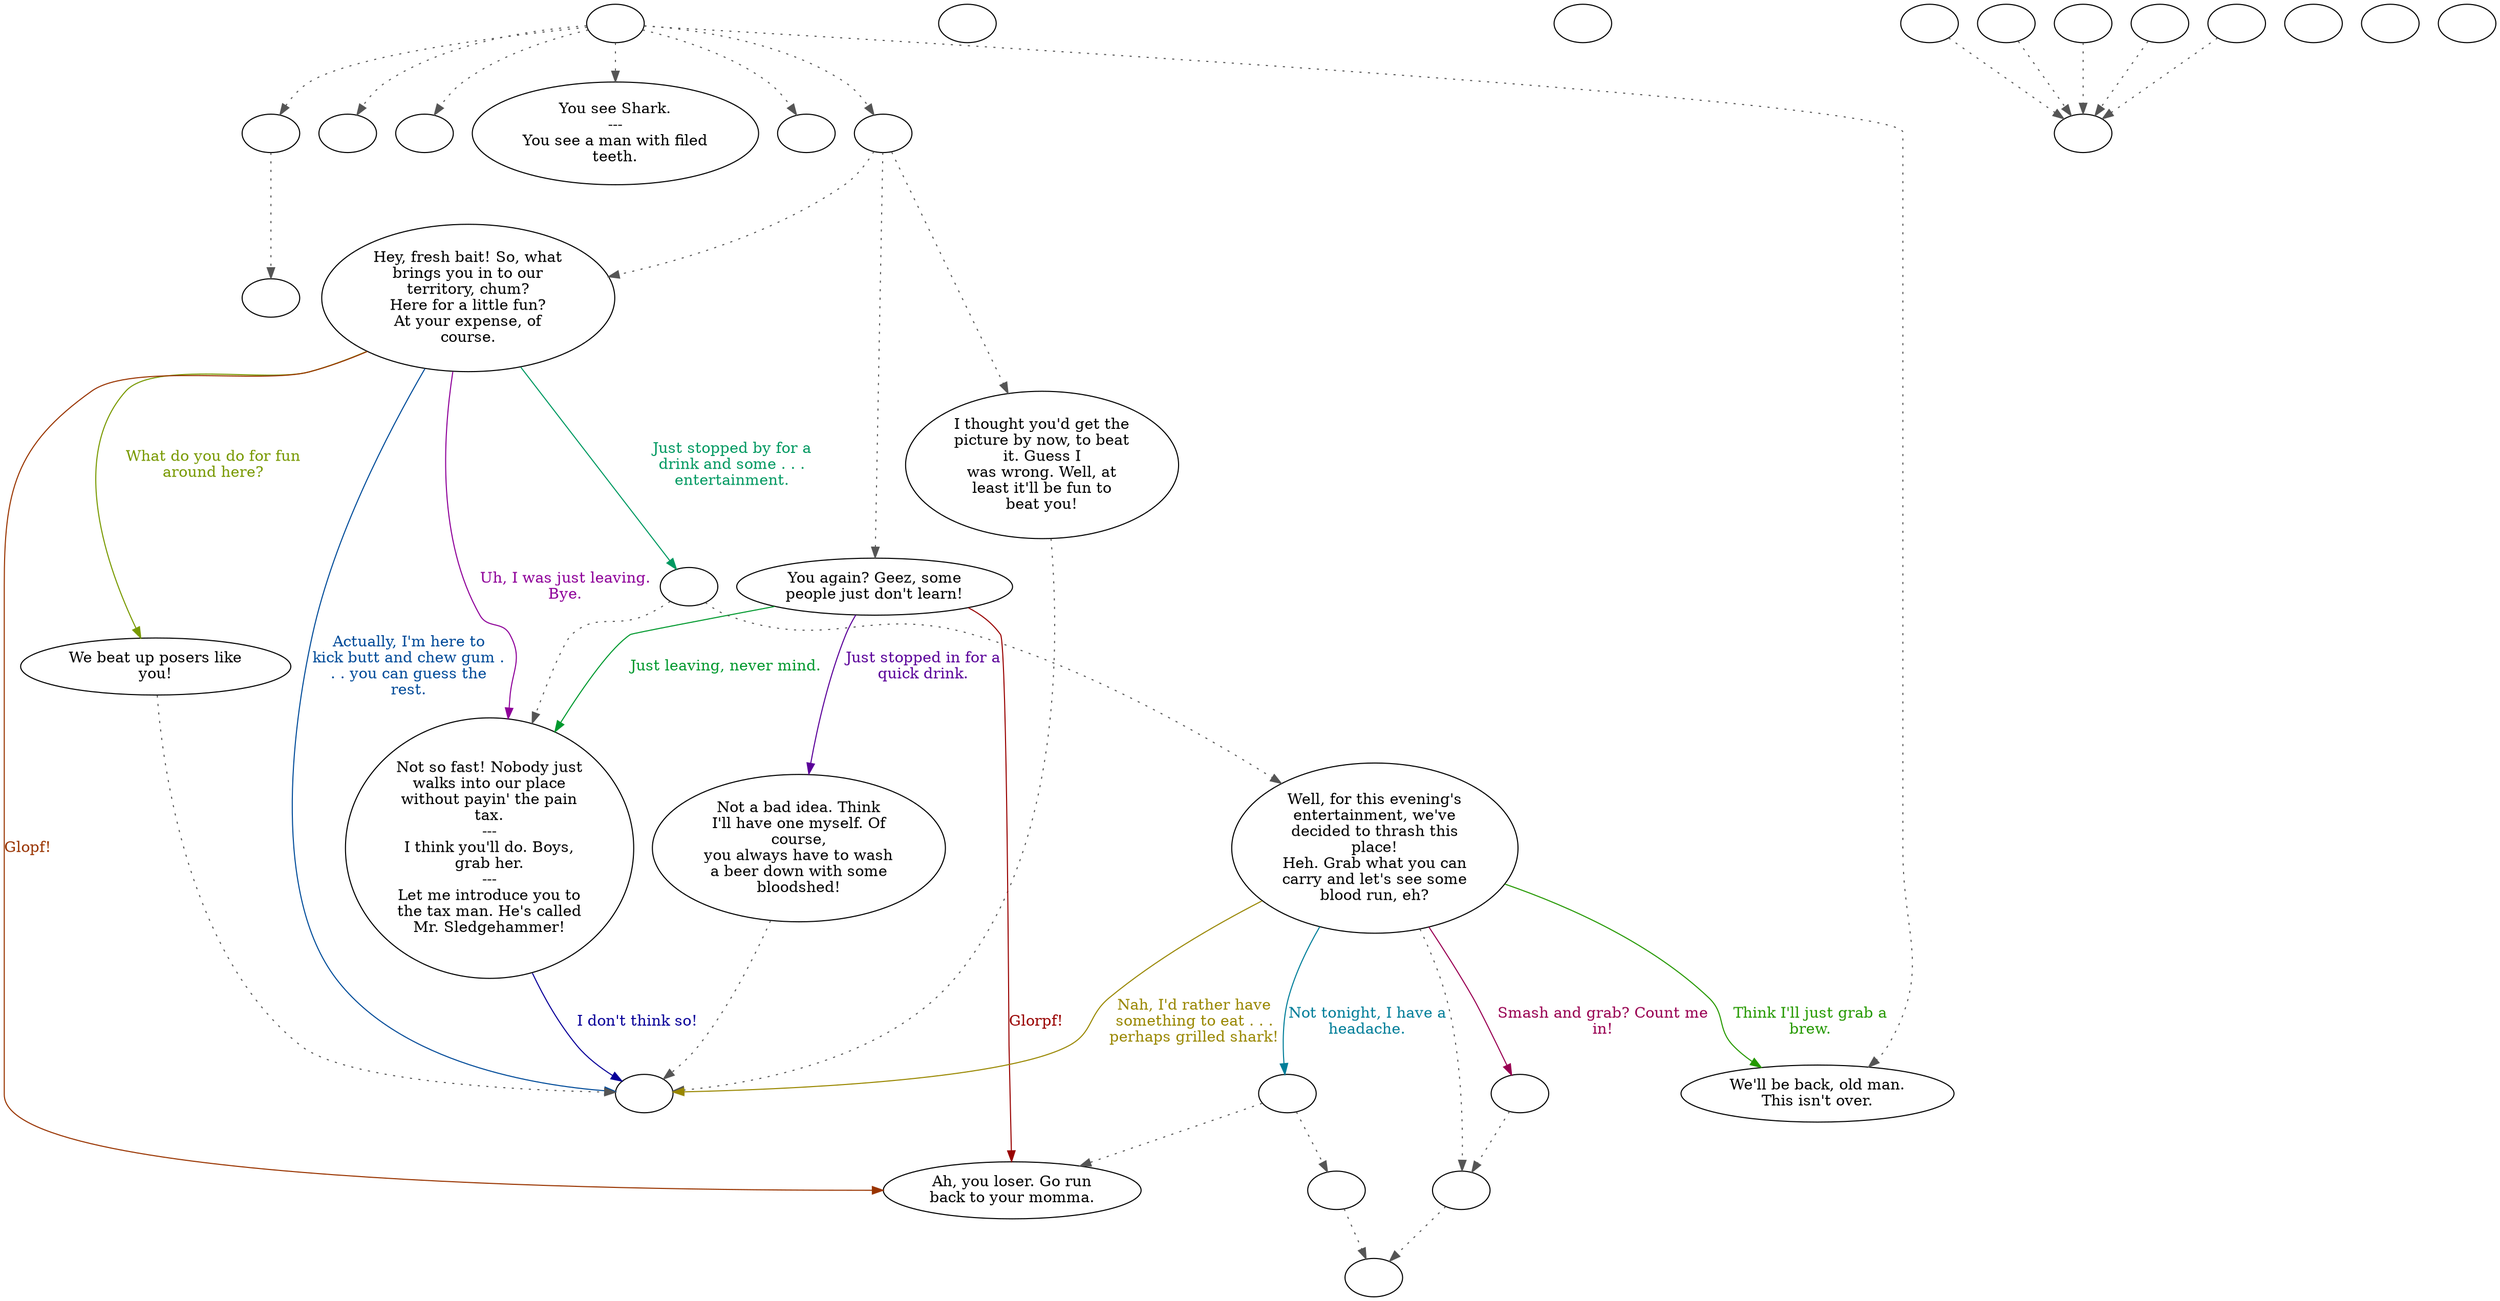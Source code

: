 digraph SHARK {
  "start" [style=filled       fillcolor="#FFFFFF"       color="#000000"]
  "start" -> "critter_p_proc" [style=dotted color="#555555"]
  "start" -> "damage_p_proc" [style=dotted color="#555555"]
  "start" -> "destroy_p_proc" [style=dotted color="#555555"]
  "start" -> "look_at_p_proc" [style=dotted color="#555555"]
  "start" -> "pickup_p_proc" [style=dotted color="#555555"]
  "start" -> "talk_p_proc" [style=dotted color="#555555"]
  "start" -> "timed_event_p_proc" [style=dotted color="#555555"]
  "start" [label=""]
  "critter_p_proc" [style=filled       fillcolor="#FFFFFF"       color="#000000"]
  "critter_p_proc" -> "sleeping" [style=dotted color="#555555"]
  "critter_p_proc" [label=""]
  "damage_p_proc" [style=filled       fillcolor="#FFFFFF"       color="#000000"]
  "damage_p_proc" [label=""]
  "destroy_p_proc" [style=filled       fillcolor="#FFFFFF"       color="#000000"]
  "destroy_p_proc" [label=""]
  "look_at_p_proc" [style=filled       fillcolor="#FFFFFF"       color="#000000"]
  "look_at_p_proc" [label="You see Shark.\n---\nYou see a man with filed\nteeth."]
  "map_enter_p_proc" [style=filled       fillcolor="#FFFFFF"       color="#000000"]
  "map_enter_p_proc" [label=""]
  "pickup_p_proc" [style=filled       fillcolor="#FFFFFF"       color="#000000"]
  "pickup_p_proc" [label=""]
  "talk_p_proc" [style=filled       fillcolor="#FFFFFF"       color="#000000"]
  "talk_p_proc" -> "Shark01" [style=dotted color="#555555"]
  "talk_p_proc" -> "Shark08" [style=dotted color="#555555"]
  "talk_p_proc" -> "Shark06" [style=dotted color="#555555"]
  "talk_p_proc" [label=""]
  "timed_event_p_proc" [style=filled       fillcolor="#FFFFFF"       color="#000000"]
  "timed_event_p_proc" [label="We'll be back, old man.\nThis isn't over."]
  "Shark01" [style=filled       fillcolor="#FFFFFF"       color="#000000"]
  "Shark01" [label="Hey, fresh bait! So, what\nbrings you in to our\nterritory, chum?\nHere for a little fun?\nAt your expense, of\ncourse."]
  "Shark01" -> "SharkCombat" [label="Actually, I'm here to\nkick butt and chew gum .\n. . you can guess the\nrest." color="#004B99" fontcolor="#004B99"]
  "Shark01" -> "Shark02" [label="What do you do for fun\naround here?" color="#789900" fontcolor="#789900"]
  "Shark01" -> "Shark03" [label="Uh, I was just leaving.\nBye." color="#8E0099" fontcolor="#8E0099"]
  "Shark01" -> "Shark01a" [label="Just stopped by for a\ndrink and some . . .\nentertainment." color="#009961" fontcolor="#009961"]
  "Shark01" -> "Shark05" [label="Glopf!" color="#993400" fontcolor="#993400"]
  "Shark01a" [style=filled       fillcolor="#FFFFFF"       color="#000000"]
  "Shark01a" -> "Shark04" [style=dotted color="#555555"]
  "Shark01a" -> "Shark03" [style=dotted color="#555555"]
  "Shark01a" [label=""]
  "Shark02" [style=filled       fillcolor="#FFFFFF"       color="#000000"]
  "Shark02" -> "SharkCombat" [style=dotted color="#555555"]
  "Shark02" [label="We beat up posers like\nyou!"]
  "Shark03" [style=filled       fillcolor="#FFFFFF"       color="#000000"]
  "Shark03" [label="Not so fast! Nobody just\nwalks into our place\nwithout payin' the pain\ntax.\n---\nI think you'll do. Boys,\ngrab her.\n---\nLet me introduce you to\nthe tax man. He's called\nMr. Sledgehammer!"]
  "Shark03" -> "SharkCombat" [label="I don't think so!" color="#080099" fontcolor="#080099"]
  "Shark04" [style=filled       fillcolor="#FFFFFF"       color="#000000"]
  "Shark04" -> "UpReactLevel" [style=dotted color="#555555"]
  "Shark04" [label="Well, for this evening's\nentertainment, we've\ndecided to thrash this\nplace!\nHeh. Grab what you can\ncarry and let's see some\nblood run, eh?"]
  "Shark04" -> "timed_event_p_proc" [label="Think I'll just grab a\nbrew." color="#259900" fontcolor="#259900"]
  "Shark04" -> "Shark04b" [label="Smash and grab? Count me\nin!" color="#990052" fontcolor="#990052"]
  "Shark04" -> "Shark04a" [label="Not tonight, I have a\nheadache." color="#007E99" fontcolor="#007E99"]
  "Shark04" -> "SharkCombat" [label="Nah, I'd rather have\nsomething to eat . . .\nperhaps grilled shark!" color="#998700" fontcolor="#998700"]
  "Shark04a" [style=filled       fillcolor="#FFFFFF"       color="#000000"]
  "Shark04a" -> "DownReactLevel" [style=dotted color="#555555"]
  "Shark04a" -> "Shark05" [style=dotted color="#555555"]
  "Shark04a" [label=""]
  "Shark04b" [style=filled       fillcolor="#FFFFFF"       color="#000000"]
  "Shark04b" -> "UpReactLevel" [style=dotted color="#555555"]
  "Shark04b" [label=""]
  "Shark05" [style=filled       fillcolor="#FFFFFF"       color="#000000"]
  "Shark05" [label="Ah, you loser. Go run\nback to your momma."]
  "Shark06" [style=filled       fillcolor="#FFFFFF"       color="#000000"]
  "Shark06" [label="You again? Geez, some\npeople just don't learn!"]
  "Shark06" -> "Shark07" [label="Just stopped in for a\nquick drink." color="#5A0099" fontcolor="#5A0099"]
  "Shark06" -> "Shark03" [label="Just leaving, never mind." color="#00992E" fontcolor="#00992E"]
  "Shark06" -> "Shark05" [label="Glorpf!" color="#990100" fontcolor="#990100"]
  "Shark07" [style=filled       fillcolor="#FFFFFF"       color="#000000"]
  "Shark07" -> "SharkCombat" [style=dotted color="#555555"]
  "Shark07" [label="Not a bad idea. Think\nI'll have one myself. Of\ncourse,\nyou always have to wash\na beer down with some\nbloodshed!"]
  "Shark08" [style=filled       fillcolor="#FFFFFF"       color="#000000"]
  "Shark08" -> "SharkCombat" [style=dotted color="#555555"]
  "Shark08" [label="I thought you'd get the\npicture by now, to beat\nit. Guess I\nwas wrong. Well, at\nleast it'll be fun to\nbeat you!"]
  "SharkCombat" [style=filled       fillcolor="#FFFFFF"       color="#000000"]
  "SharkCombat" [label=""]
  "SharkEnd" [style=filled       fillcolor="#FFFFFF"       color="#000000"]
  "SharkEnd" [label=""]
  "sleeping" [style=filled       fillcolor="#FFFFFF"       color="#000000"]
  "sleeping" [label=""]
  "get_reaction" [style=filled       fillcolor="#FFFFFF"       color="#000000"]
  "get_reaction" -> "ReactToLevel" [style=dotted color="#555555"]
  "get_reaction" [label=""]
  "ReactToLevel" [style=filled       fillcolor="#FFFFFF"       color="#000000"]
  "ReactToLevel" [label=""]
  "LevelToReact" [style=filled       fillcolor="#FFFFFF"       color="#000000"]
  "LevelToReact" [label=""]
  "UpReact" [style=filled       fillcolor="#FFFFFF"       color="#000000"]
  "UpReact" -> "ReactToLevel" [style=dotted color="#555555"]
  "UpReact" [label=""]
  "DownReact" [style=filled       fillcolor="#FFFFFF"       color="#000000"]
  "DownReact" -> "ReactToLevel" [style=dotted color="#555555"]
  "DownReact" [label=""]
  "BottomReact" [style=filled       fillcolor="#FFFFFF"       color="#000000"]
  "BottomReact" [label=""]
  "TopReact" [style=filled       fillcolor="#FFFFFF"       color="#000000"]
  "TopReact" [label=""]
  "BigUpReact" [style=filled       fillcolor="#FFFFFF"       color="#000000"]
  "BigUpReact" -> "ReactToLevel" [style=dotted color="#555555"]
  "BigUpReact" [label=""]
  "BigDownReact" [style=filled       fillcolor="#FFFFFF"       color="#000000"]
  "BigDownReact" -> "ReactToLevel" [style=dotted color="#555555"]
  "BigDownReact" [label=""]
  "UpReactLevel" [style=filled       fillcolor="#FFFFFF"       color="#000000"]
  "UpReactLevel" -> "LevelToReact" [style=dotted color="#555555"]
  "UpReactLevel" [label=""]
  "DownReactLevel" [style=filled       fillcolor="#FFFFFF"       color="#000000"]
  "DownReactLevel" -> "LevelToReact" [style=dotted color="#555555"]
  "DownReactLevel" [label=""]
  "Goodbyes" [style=filled       fillcolor="#FFFFFF"       color="#000000"]
  "Goodbyes" [label=""]
}